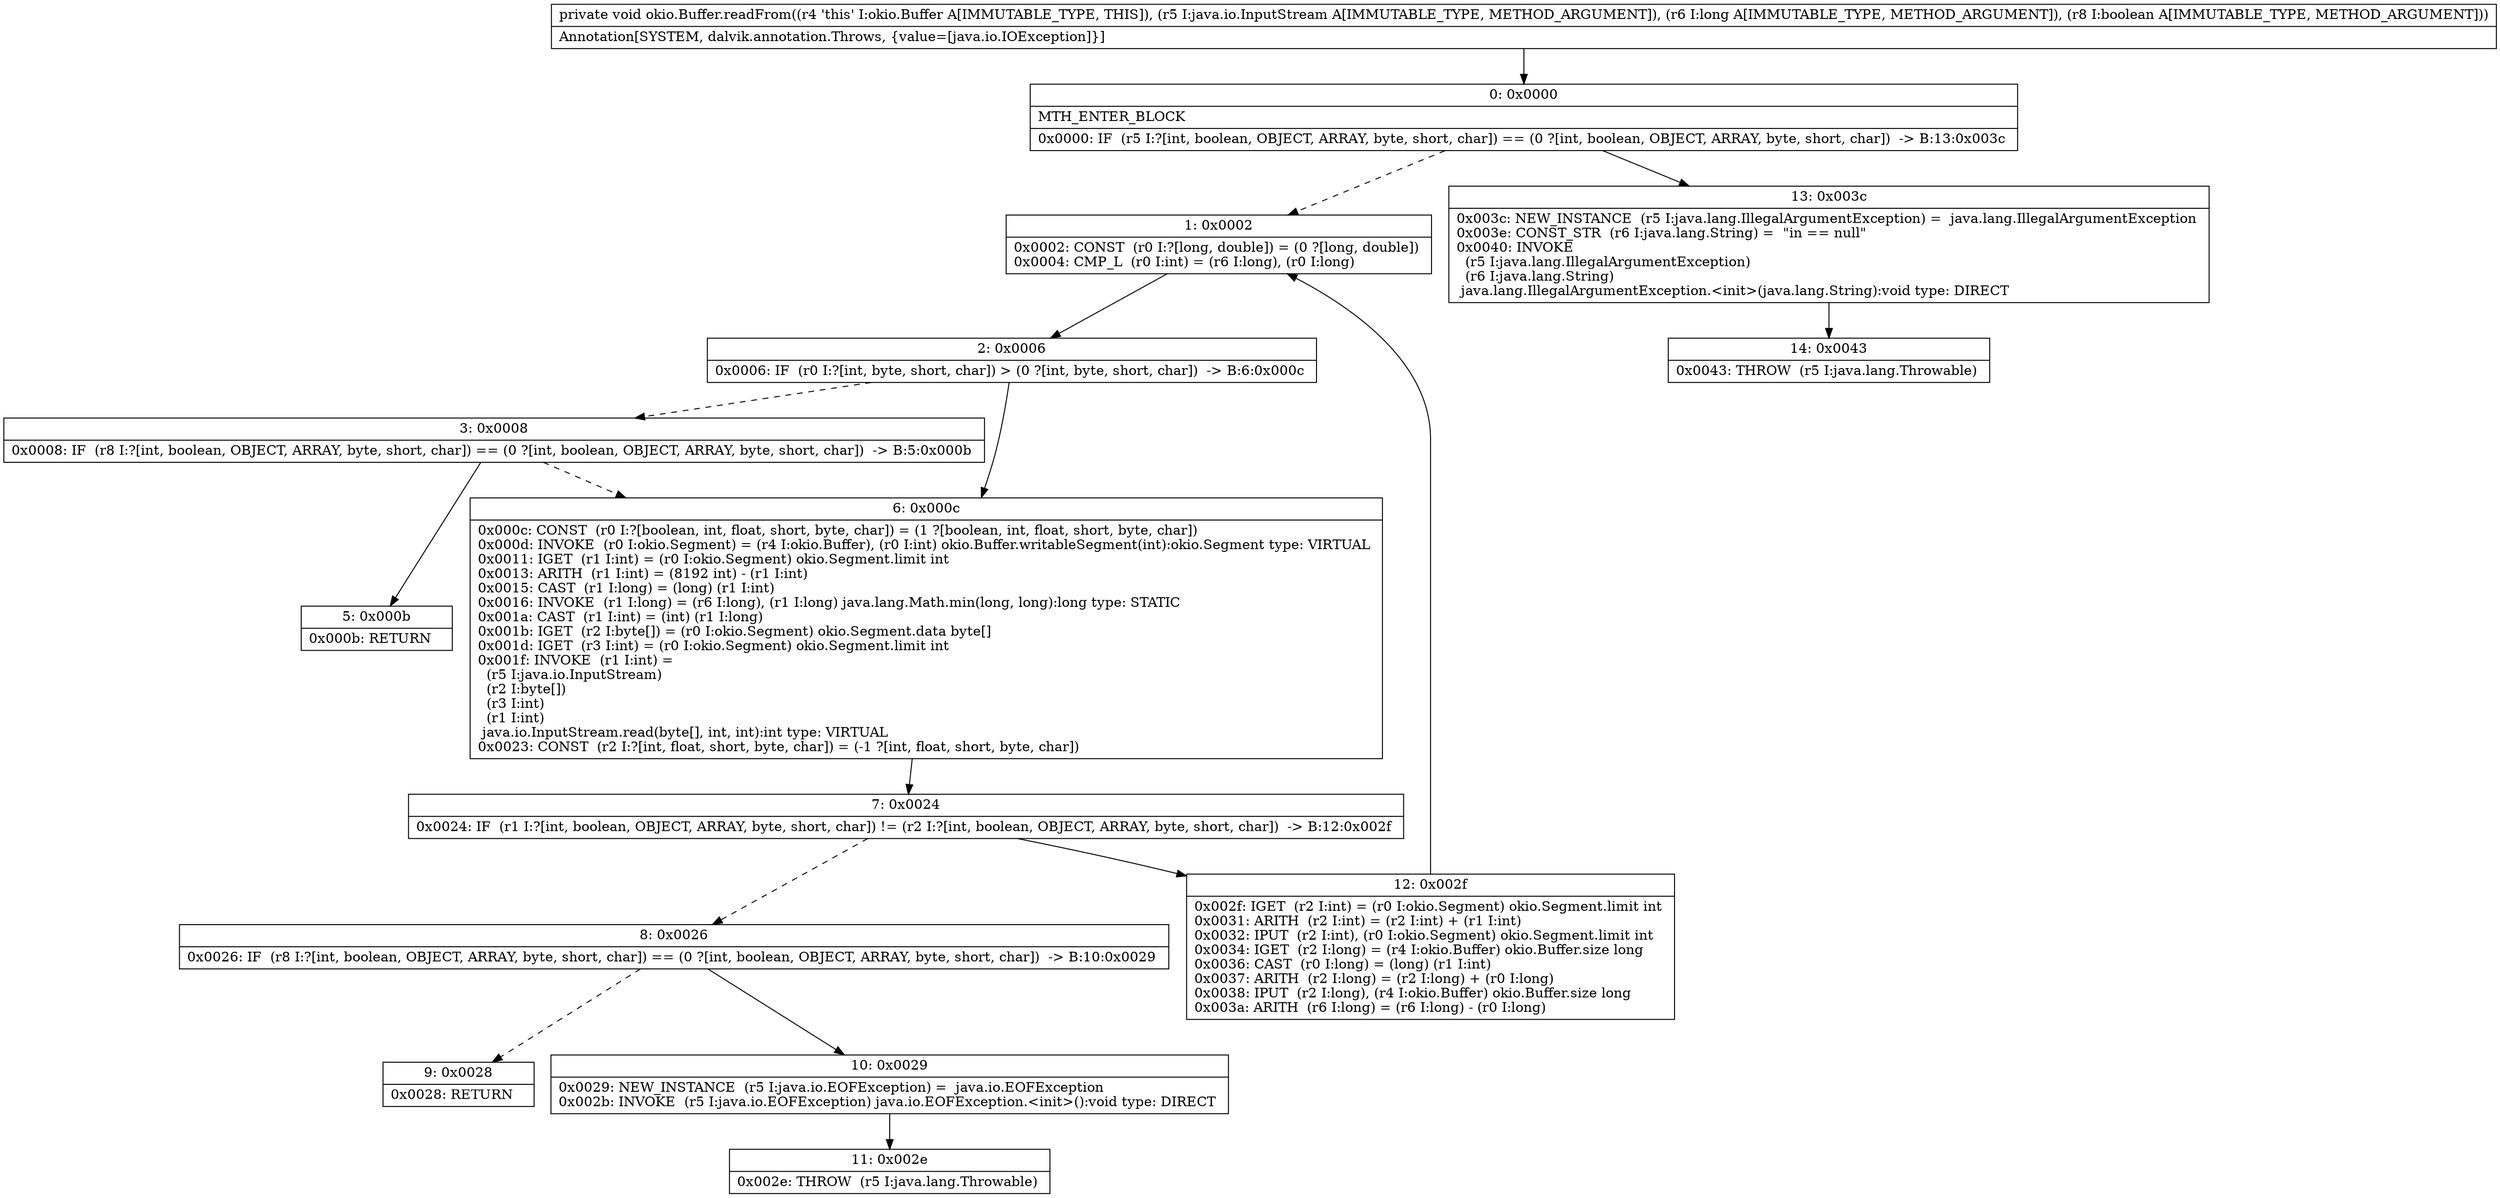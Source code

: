 digraph "CFG forokio.Buffer.readFrom(Ljava\/io\/InputStream;JZ)V" {
Node_0 [shape=record,label="{0\:\ 0x0000|MTH_ENTER_BLOCK\l|0x0000: IF  (r5 I:?[int, boolean, OBJECT, ARRAY, byte, short, char]) == (0 ?[int, boolean, OBJECT, ARRAY, byte, short, char])  \-\> B:13:0x003c \l}"];
Node_1 [shape=record,label="{1\:\ 0x0002|0x0002: CONST  (r0 I:?[long, double]) = (0 ?[long, double]) \l0x0004: CMP_L  (r0 I:int) = (r6 I:long), (r0 I:long) \l}"];
Node_2 [shape=record,label="{2\:\ 0x0006|0x0006: IF  (r0 I:?[int, byte, short, char]) \> (0 ?[int, byte, short, char])  \-\> B:6:0x000c \l}"];
Node_3 [shape=record,label="{3\:\ 0x0008|0x0008: IF  (r8 I:?[int, boolean, OBJECT, ARRAY, byte, short, char]) == (0 ?[int, boolean, OBJECT, ARRAY, byte, short, char])  \-\> B:5:0x000b \l}"];
Node_5 [shape=record,label="{5\:\ 0x000b|0x000b: RETURN   \l}"];
Node_6 [shape=record,label="{6\:\ 0x000c|0x000c: CONST  (r0 I:?[boolean, int, float, short, byte, char]) = (1 ?[boolean, int, float, short, byte, char]) \l0x000d: INVOKE  (r0 I:okio.Segment) = (r4 I:okio.Buffer), (r0 I:int) okio.Buffer.writableSegment(int):okio.Segment type: VIRTUAL \l0x0011: IGET  (r1 I:int) = (r0 I:okio.Segment) okio.Segment.limit int \l0x0013: ARITH  (r1 I:int) = (8192 int) \- (r1 I:int) \l0x0015: CAST  (r1 I:long) = (long) (r1 I:int) \l0x0016: INVOKE  (r1 I:long) = (r6 I:long), (r1 I:long) java.lang.Math.min(long, long):long type: STATIC \l0x001a: CAST  (r1 I:int) = (int) (r1 I:long) \l0x001b: IGET  (r2 I:byte[]) = (r0 I:okio.Segment) okio.Segment.data byte[] \l0x001d: IGET  (r3 I:int) = (r0 I:okio.Segment) okio.Segment.limit int \l0x001f: INVOKE  (r1 I:int) = \l  (r5 I:java.io.InputStream)\l  (r2 I:byte[])\l  (r3 I:int)\l  (r1 I:int)\l java.io.InputStream.read(byte[], int, int):int type: VIRTUAL \l0x0023: CONST  (r2 I:?[int, float, short, byte, char]) = (\-1 ?[int, float, short, byte, char]) \l}"];
Node_7 [shape=record,label="{7\:\ 0x0024|0x0024: IF  (r1 I:?[int, boolean, OBJECT, ARRAY, byte, short, char]) != (r2 I:?[int, boolean, OBJECT, ARRAY, byte, short, char])  \-\> B:12:0x002f \l}"];
Node_8 [shape=record,label="{8\:\ 0x0026|0x0026: IF  (r8 I:?[int, boolean, OBJECT, ARRAY, byte, short, char]) == (0 ?[int, boolean, OBJECT, ARRAY, byte, short, char])  \-\> B:10:0x0029 \l}"];
Node_9 [shape=record,label="{9\:\ 0x0028|0x0028: RETURN   \l}"];
Node_10 [shape=record,label="{10\:\ 0x0029|0x0029: NEW_INSTANCE  (r5 I:java.io.EOFException) =  java.io.EOFException \l0x002b: INVOKE  (r5 I:java.io.EOFException) java.io.EOFException.\<init\>():void type: DIRECT \l}"];
Node_11 [shape=record,label="{11\:\ 0x002e|0x002e: THROW  (r5 I:java.lang.Throwable) \l}"];
Node_12 [shape=record,label="{12\:\ 0x002f|0x002f: IGET  (r2 I:int) = (r0 I:okio.Segment) okio.Segment.limit int \l0x0031: ARITH  (r2 I:int) = (r2 I:int) + (r1 I:int) \l0x0032: IPUT  (r2 I:int), (r0 I:okio.Segment) okio.Segment.limit int \l0x0034: IGET  (r2 I:long) = (r4 I:okio.Buffer) okio.Buffer.size long \l0x0036: CAST  (r0 I:long) = (long) (r1 I:int) \l0x0037: ARITH  (r2 I:long) = (r2 I:long) + (r0 I:long) \l0x0038: IPUT  (r2 I:long), (r4 I:okio.Buffer) okio.Buffer.size long \l0x003a: ARITH  (r6 I:long) = (r6 I:long) \- (r0 I:long) \l}"];
Node_13 [shape=record,label="{13\:\ 0x003c|0x003c: NEW_INSTANCE  (r5 I:java.lang.IllegalArgumentException) =  java.lang.IllegalArgumentException \l0x003e: CONST_STR  (r6 I:java.lang.String) =  \"in == null\" \l0x0040: INVOKE  \l  (r5 I:java.lang.IllegalArgumentException)\l  (r6 I:java.lang.String)\l java.lang.IllegalArgumentException.\<init\>(java.lang.String):void type: DIRECT \l}"];
Node_14 [shape=record,label="{14\:\ 0x0043|0x0043: THROW  (r5 I:java.lang.Throwable) \l}"];
MethodNode[shape=record,label="{private void okio.Buffer.readFrom((r4 'this' I:okio.Buffer A[IMMUTABLE_TYPE, THIS]), (r5 I:java.io.InputStream A[IMMUTABLE_TYPE, METHOD_ARGUMENT]), (r6 I:long A[IMMUTABLE_TYPE, METHOD_ARGUMENT]), (r8 I:boolean A[IMMUTABLE_TYPE, METHOD_ARGUMENT]))  | Annotation[SYSTEM, dalvik.annotation.Throws, \{value=[java.io.IOException]\}]\l}"];
MethodNode -> Node_0;
Node_0 -> Node_1[style=dashed];
Node_0 -> Node_13;
Node_1 -> Node_2;
Node_2 -> Node_3[style=dashed];
Node_2 -> Node_6;
Node_3 -> Node_5;
Node_3 -> Node_6[style=dashed];
Node_6 -> Node_7;
Node_7 -> Node_8[style=dashed];
Node_7 -> Node_12;
Node_8 -> Node_9[style=dashed];
Node_8 -> Node_10;
Node_10 -> Node_11;
Node_12 -> Node_1;
Node_13 -> Node_14;
}

